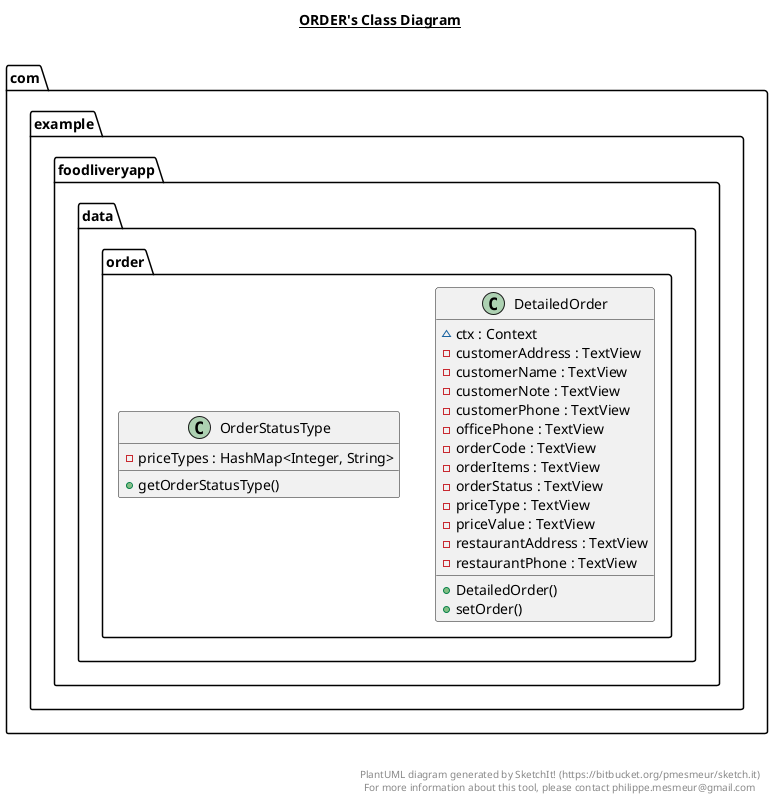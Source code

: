 @startuml

title __ORDER's Class Diagram__\n

  namespace com.example.foodliveryapp {
    namespace data.order {
      class com.example.foodliveryapp.data.order.DetailedOrder {
          ~ ctx : Context
          - customerAddress : TextView
          - customerName : TextView
          - customerNote : TextView
          - customerPhone : TextView
          - officePhone : TextView
          - orderCode : TextView
          - orderItems : TextView
          - orderStatus : TextView
          - priceType : TextView
          - priceValue : TextView
          - restaurantAddress : TextView
          - restaurantPhone : TextView
          + DetailedOrder()
          + setOrder()
      }
    }
  }
  

  namespace com.example.foodliveryapp {
    namespace data.order {
      class com.example.foodliveryapp.data.order.OrderStatusType {
          - priceTypes : HashMap<Integer, String>
          + getOrderStatusType()
      }
    }
  }
  



right footer


PlantUML diagram generated by SketchIt! (https://bitbucket.org/pmesmeur/sketch.it)
For more information about this tool, please contact philippe.mesmeur@gmail.com
endfooter

@enduml
